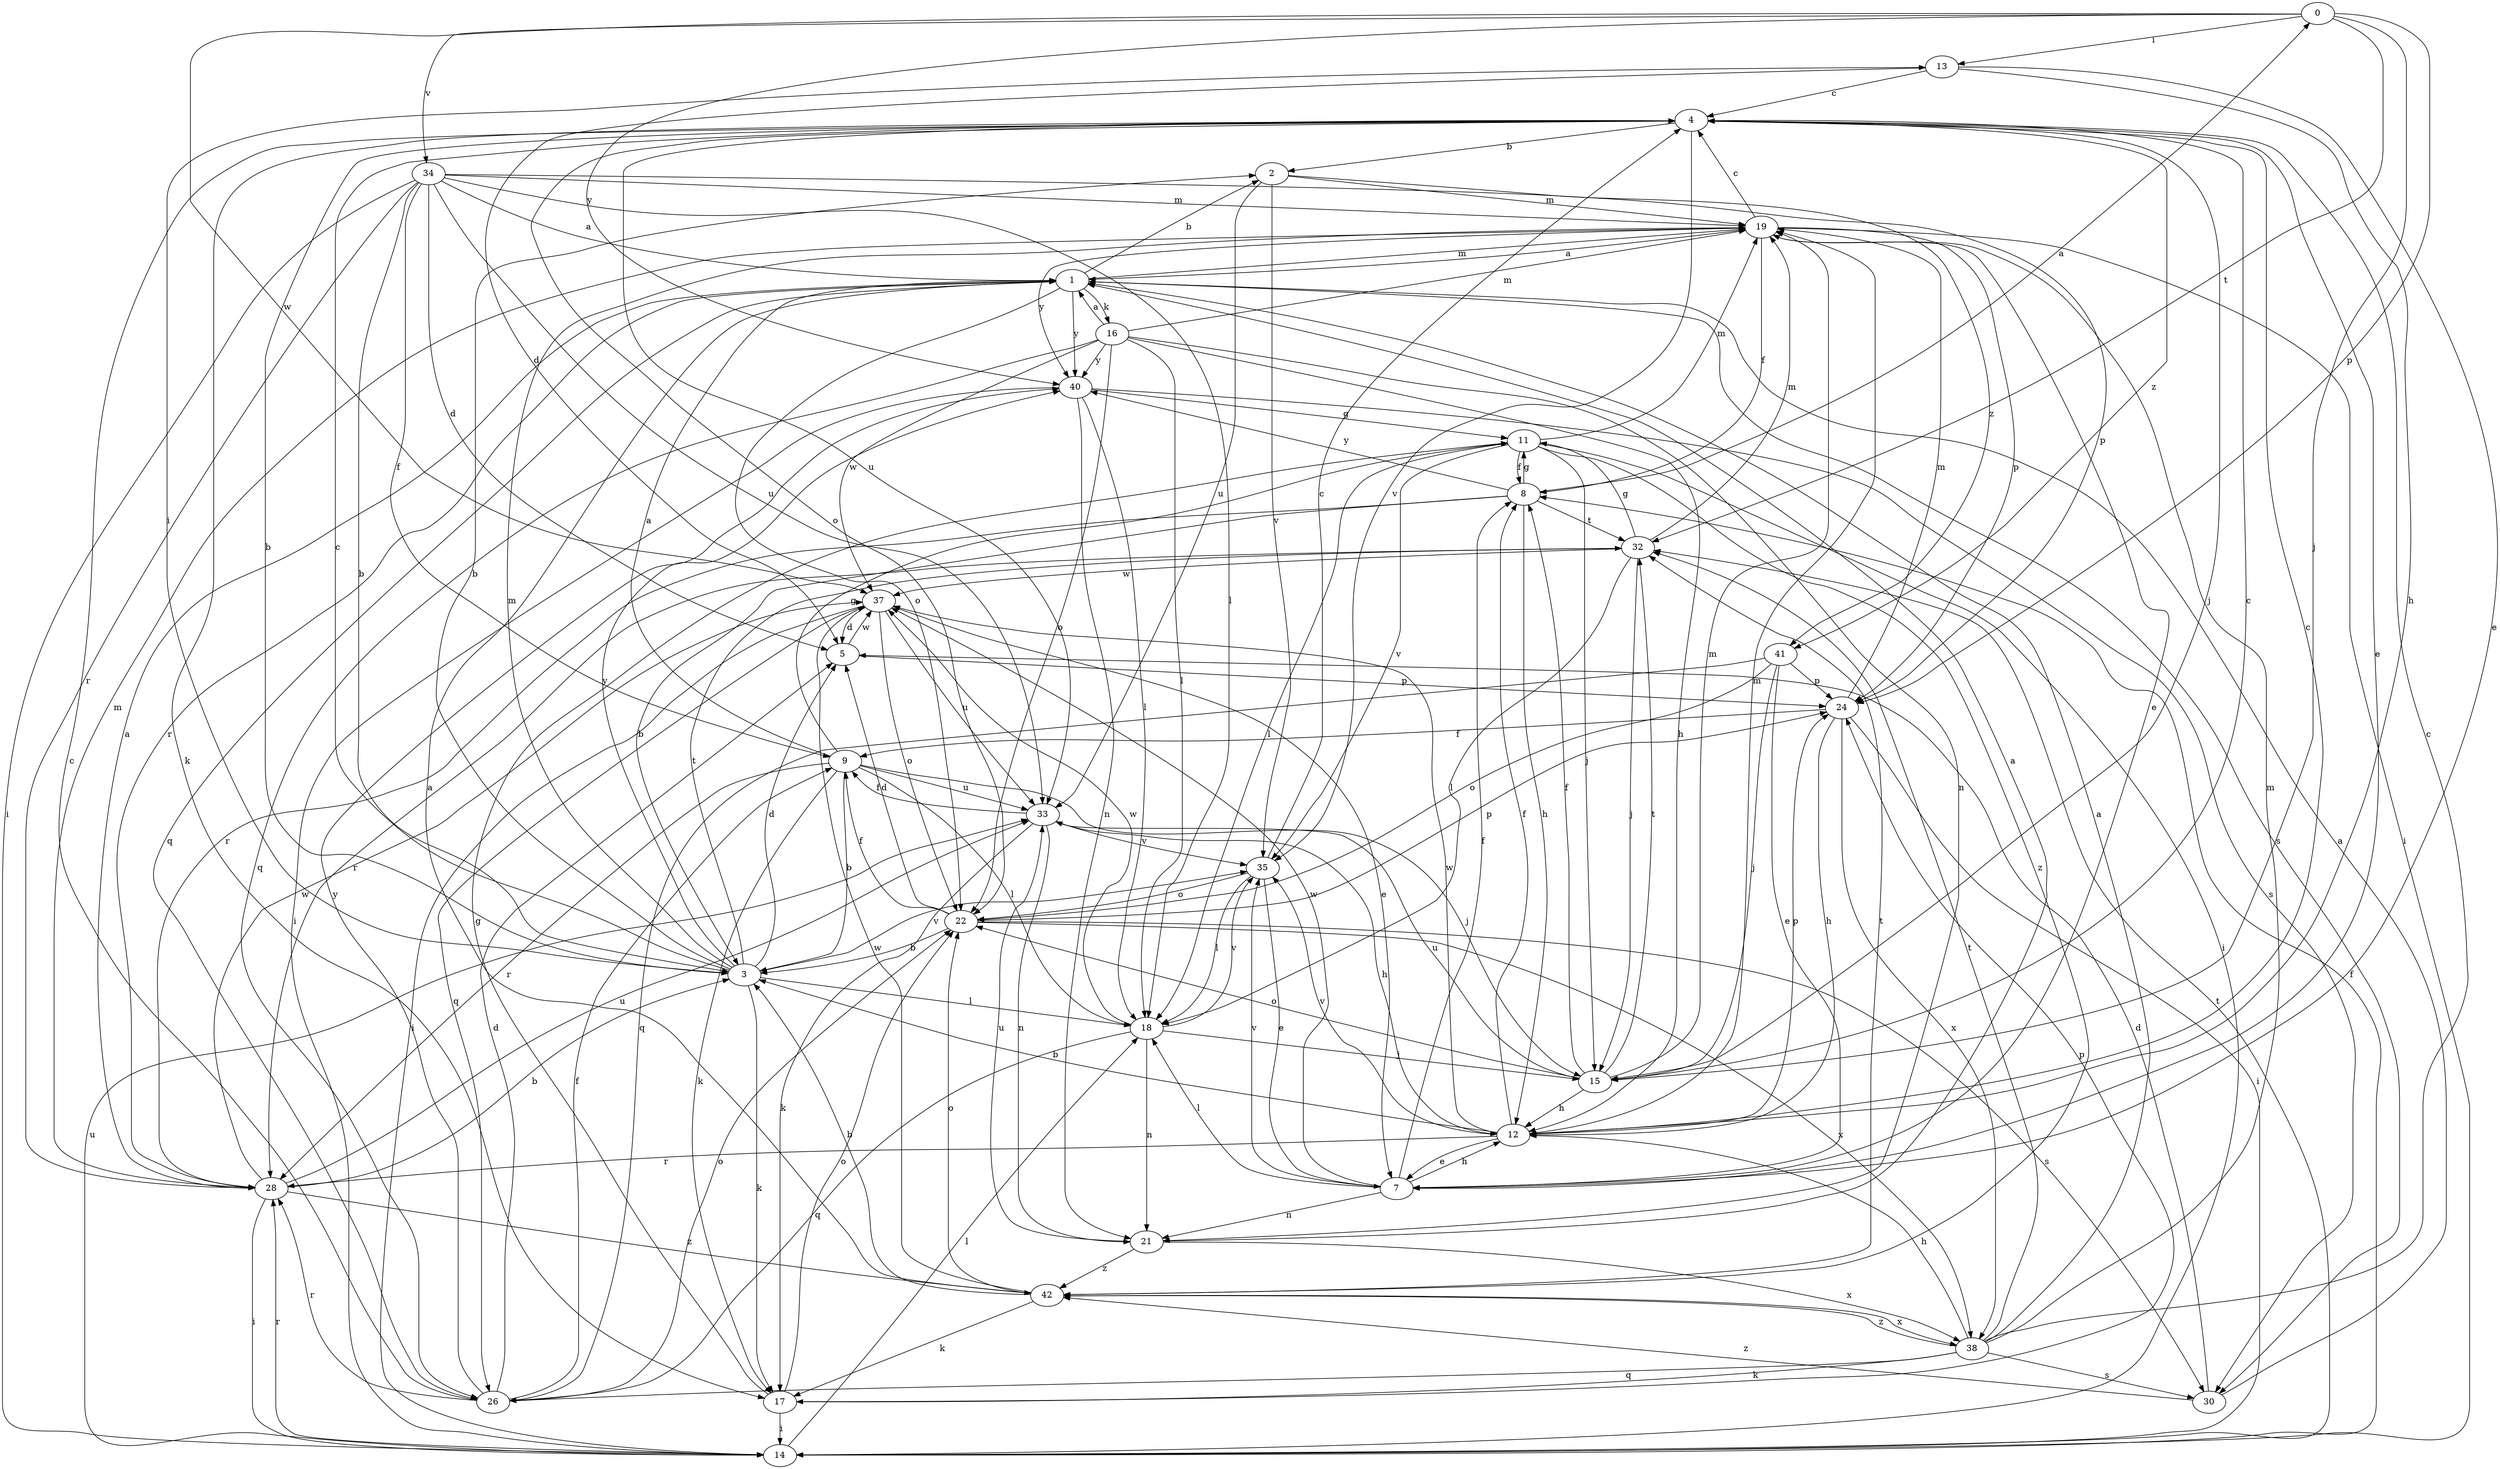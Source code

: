 strict digraph  {
0;
1;
2;
3;
4;
5;
7;
8;
9;
11;
12;
13;
14;
15;
16;
17;
18;
19;
21;
22;
24;
26;
28;
30;
32;
33;
34;
35;
37;
38;
40;
41;
42;
0 -> 13  [label=i];
0 -> 15  [label=j];
0 -> 24  [label=p];
0 -> 32  [label=t];
0 -> 34  [label=v];
0 -> 37  [label=w];
0 -> 40  [label=y];
1 -> 2  [label=b];
1 -> 16  [label=k];
1 -> 19  [label=m];
1 -> 22  [label=o];
1 -> 26  [label=q];
1 -> 28  [label=r];
1 -> 30  [label=s];
1 -> 40  [label=y];
2 -> 19  [label=m];
2 -> 33  [label=u];
2 -> 35  [label=v];
2 -> 41  [label=z];
3 -> 2  [label=b];
3 -> 4  [label=c];
3 -> 5  [label=d];
3 -> 13  [label=i];
3 -> 17  [label=k];
3 -> 18  [label=l];
3 -> 19  [label=m];
3 -> 32  [label=t];
3 -> 35  [label=v];
3 -> 40  [label=y];
4 -> 2  [label=b];
4 -> 3  [label=b];
4 -> 7  [label=e];
4 -> 15  [label=j];
4 -> 17  [label=k];
4 -> 22  [label=o];
4 -> 33  [label=u];
4 -> 35  [label=v];
4 -> 41  [label=z];
5 -> 24  [label=p];
5 -> 37  [label=w];
7 -> 8  [label=f];
7 -> 12  [label=h];
7 -> 18  [label=l];
7 -> 21  [label=n];
7 -> 35  [label=v];
7 -> 37  [label=w];
8 -> 0  [label=a];
8 -> 3  [label=b];
8 -> 11  [label=g];
8 -> 12  [label=h];
8 -> 28  [label=r];
8 -> 32  [label=t];
8 -> 40  [label=y];
9 -> 1  [label=a];
9 -> 3  [label=b];
9 -> 11  [label=g];
9 -> 15  [label=j];
9 -> 17  [label=k];
9 -> 18  [label=l];
9 -> 28  [label=r];
9 -> 33  [label=u];
11 -> 8  [label=f];
11 -> 14  [label=i];
11 -> 15  [label=j];
11 -> 18  [label=l];
11 -> 19  [label=m];
11 -> 35  [label=v];
11 -> 42  [label=z];
12 -> 3  [label=b];
12 -> 4  [label=c];
12 -> 7  [label=e];
12 -> 8  [label=f];
12 -> 19  [label=m];
12 -> 24  [label=p];
12 -> 28  [label=r];
12 -> 35  [label=v];
12 -> 37  [label=w];
13 -> 4  [label=c];
13 -> 5  [label=d];
13 -> 7  [label=e];
13 -> 12  [label=h];
14 -> 8  [label=f];
14 -> 18  [label=l];
14 -> 28  [label=r];
14 -> 32  [label=t];
14 -> 33  [label=u];
15 -> 4  [label=c];
15 -> 8  [label=f];
15 -> 12  [label=h];
15 -> 19  [label=m];
15 -> 22  [label=o];
15 -> 32  [label=t];
15 -> 33  [label=u];
16 -> 1  [label=a];
16 -> 12  [label=h];
16 -> 18  [label=l];
16 -> 19  [label=m];
16 -> 21  [label=n];
16 -> 22  [label=o];
16 -> 26  [label=q];
16 -> 37  [label=w];
16 -> 40  [label=y];
17 -> 11  [label=g];
17 -> 14  [label=i];
17 -> 22  [label=o];
17 -> 24  [label=p];
18 -> 15  [label=j];
18 -> 21  [label=n];
18 -> 26  [label=q];
18 -> 35  [label=v];
18 -> 37  [label=w];
19 -> 1  [label=a];
19 -> 4  [label=c];
19 -> 7  [label=e];
19 -> 8  [label=f];
19 -> 14  [label=i];
19 -> 24  [label=p];
19 -> 40  [label=y];
21 -> 1  [label=a];
21 -> 33  [label=u];
21 -> 38  [label=x];
21 -> 42  [label=z];
22 -> 3  [label=b];
22 -> 5  [label=d];
22 -> 9  [label=f];
22 -> 24  [label=p];
22 -> 30  [label=s];
22 -> 38  [label=x];
24 -> 9  [label=f];
24 -> 12  [label=h];
24 -> 14  [label=i];
24 -> 19  [label=m];
24 -> 38  [label=x];
26 -> 4  [label=c];
26 -> 5  [label=d];
26 -> 9  [label=f];
26 -> 22  [label=o];
26 -> 28  [label=r];
26 -> 40  [label=y];
28 -> 1  [label=a];
28 -> 3  [label=b];
28 -> 14  [label=i];
28 -> 19  [label=m];
28 -> 33  [label=u];
28 -> 37  [label=w];
28 -> 42  [label=z];
30 -> 1  [label=a];
30 -> 5  [label=d];
30 -> 42  [label=z];
32 -> 11  [label=g];
32 -> 15  [label=j];
32 -> 18  [label=l];
32 -> 19  [label=m];
32 -> 28  [label=r];
32 -> 37  [label=w];
33 -> 9  [label=f];
33 -> 12  [label=h];
33 -> 17  [label=k];
33 -> 21  [label=n];
33 -> 35  [label=v];
34 -> 1  [label=a];
34 -> 3  [label=b];
34 -> 5  [label=d];
34 -> 9  [label=f];
34 -> 14  [label=i];
34 -> 18  [label=l];
34 -> 19  [label=m];
34 -> 24  [label=p];
34 -> 28  [label=r];
34 -> 33  [label=u];
35 -> 4  [label=c];
35 -> 7  [label=e];
35 -> 18  [label=l];
35 -> 22  [label=o];
37 -> 5  [label=d];
37 -> 7  [label=e];
37 -> 14  [label=i];
37 -> 22  [label=o];
37 -> 26  [label=q];
37 -> 33  [label=u];
38 -> 1  [label=a];
38 -> 4  [label=c];
38 -> 12  [label=h];
38 -> 17  [label=k];
38 -> 19  [label=m];
38 -> 26  [label=q];
38 -> 30  [label=s];
38 -> 32  [label=t];
38 -> 42  [label=z];
40 -> 11  [label=g];
40 -> 14  [label=i];
40 -> 18  [label=l];
40 -> 21  [label=n];
40 -> 30  [label=s];
41 -> 7  [label=e];
41 -> 15  [label=j];
41 -> 22  [label=o];
41 -> 24  [label=p];
41 -> 26  [label=q];
42 -> 1  [label=a];
42 -> 3  [label=b];
42 -> 17  [label=k];
42 -> 22  [label=o];
42 -> 32  [label=t];
42 -> 37  [label=w];
42 -> 38  [label=x];
}
